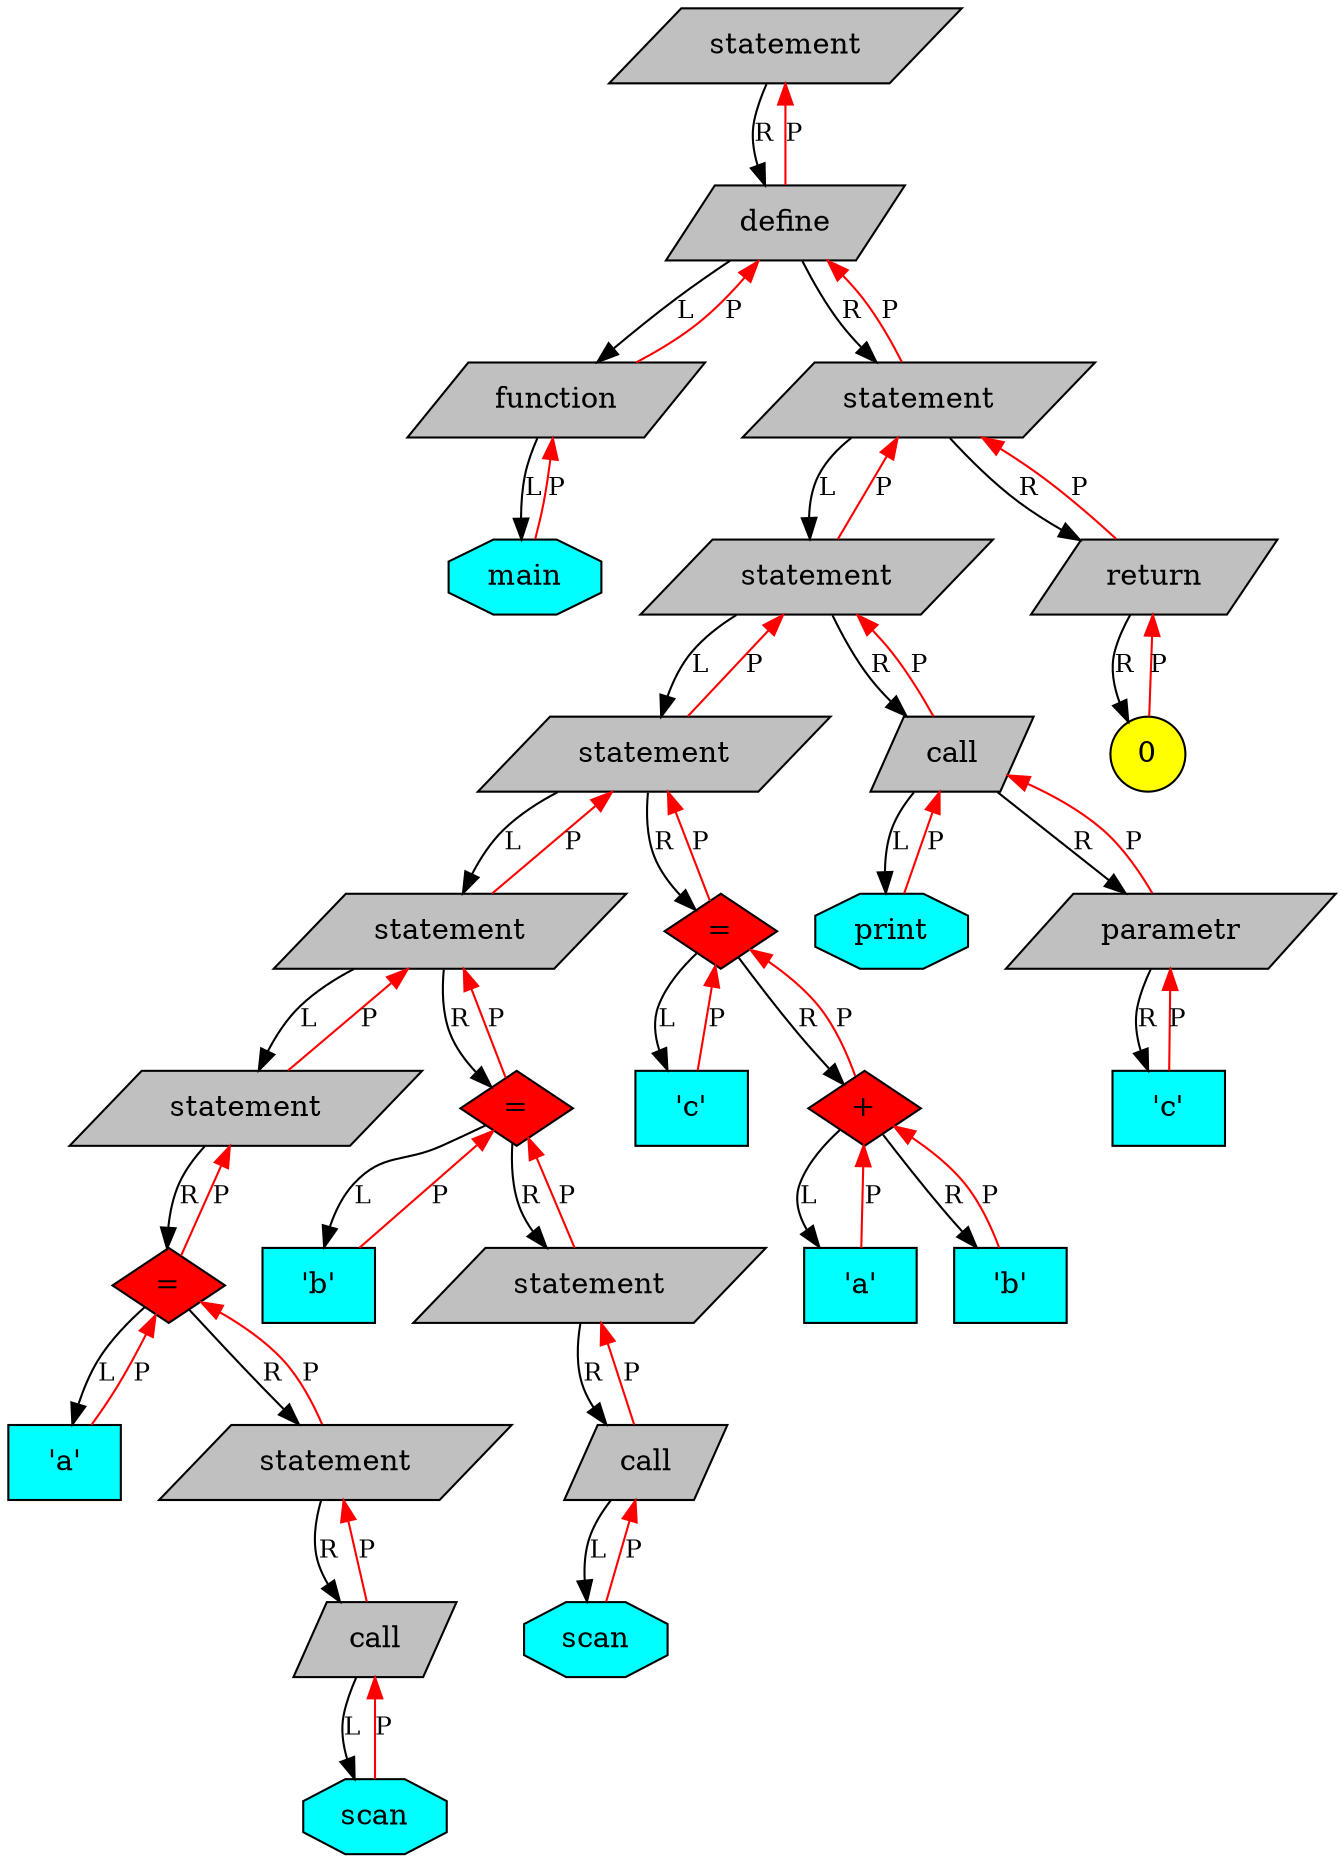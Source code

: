 digraph Tree{

	rankdir=UD;

	node[fontsize=14];

	94499027211712[shape=record, shape=parallelogram, style="filled", fillcolor=grey, label="statement"];
	94499027211776[shape=record, shape=parallelogram, style="filled", fillcolor=grey, label="define"];
	94499027211968[shape=record, shape=parallelogram, style="filled", fillcolor=grey, label="function"];
	94499027212160[shape=record, shape=octagon, style="filled", fillcolor=cyan, label="main"];
	94499027234912[shape=record, shape=parallelogram, style="filled", fillcolor=grey, label="statement"];
	94499027233664[shape=record, shape=parallelogram, style="filled", fillcolor=grey, label="statement"];
	94499027215232[shape=record, shape=parallelogram, style="filled", fillcolor=grey, label="statement"];
	94499027213792[shape=record, shape=parallelogram, style="filled", fillcolor=grey, label="statement"];
	94499027212352[shape=record, shape=parallelogram, style="filled", fillcolor=grey, label="statement"];
	94499027212416[shape=record, shape=diamond, style="filled", fillcolor=red, label="="];
	94499027212608[shape=record, shape=rectangle, style="filled", fillcolor=cyan, label="'a'"];
	94499027213088[shape=record, shape=parallelogram, style="filled", fillcolor=grey, label="statement"];
	94499027213152[shape=record, shape=parallelogram, style="filled", fillcolor=grey, label="call"];
	94499027213344[shape=record, shape=octagon, style="filled", fillcolor=cyan, label="scan"];
	94499027213856[shape=record, shape=diamond, style="filled", fillcolor=red, label="="];
	94499027214048[shape=record, shape=rectangle, style="filled", fillcolor=cyan, label="'b'"];
	94499027214528[shape=record, shape=parallelogram, style="filled", fillcolor=grey, label="statement"];
	94499027214592[shape=record, shape=parallelogram, style="filled", fillcolor=grey, label="call"];
	94499027214784[shape=record, shape=octagon, style="filled", fillcolor=cyan, label="scan"];
	94499027215296[shape=record, shape=diamond, style="filled", fillcolor=red, label="="];
	94499027231616[shape=record, shape=rectangle, style="filled", fillcolor=cyan, label="'c'"];
	94499027233056[shape=record, shape=diamond, style="filled", fillcolor=red, label="+"];
	94499027232096[shape=record, shape=rectangle, style="filled", fillcolor=cyan, label="'a'"];
	94499027232576[shape=record, shape=rectangle, style="filled", fillcolor=cyan, label="'b'"];
	94499027233728[shape=record, shape=parallelogram, style="filled", fillcolor=grey, label="call"];
	94499027233920[shape=record, shape=octagon, style="filled", fillcolor=cyan, label="print"];
	94499027234112[shape=record, shape=parallelogram, style="filled", fillcolor=grey, label="parametr"];
	94499027234176[shape=record, shape=rectangle, style="filled", fillcolor=cyan, label="'c'"];
	94499027234976[shape=record, shape=parallelogram, style="filled", fillcolor=grey, label="return"];
	94499027235168[shape=record, shape=circle, style="filled", fillcolor=yellow, label="0"];

	94499027211712 -> 94499027211776[label = "R", fontsize=12]
	94499027211776 -> 94499027211712[label = "P", color=red, fontsize=12]
	94499027211776 -> 94499027211968[label = "L", fontsize=12]
	94499027211776 -> 94499027234912[label = "R", fontsize=12]
	94499027211968 -> 94499027211776[label = "P", color=red, fontsize=12]
	94499027211968 -> 94499027212160[label = "L", fontsize=12]
	94499027212160 -> 94499027211968[label = "P", color=red, fontsize=12]
	94499027234912 -> 94499027211776[label = "P", color=red, fontsize=12]
	94499027234912 -> 94499027233664[label = "L", fontsize=12]
	94499027234912 -> 94499027234976[label = "R", fontsize=12]
	94499027233664 -> 94499027234912[label = "P", color=red, fontsize=12]
	94499027233664 -> 94499027215232[label = "L", fontsize=12]
	94499027233664 -> 94499027233728[label = "R", fontsize=12]
	94499027215232 -> 94499027233664[label = "P", color=red, fontsize=12]
	94499027215232 -> 94499027213792[label = "L", fontsize=12]
	94499027215232 -> 94499027215296[label = "R", fontsize=12]
	94499027213792 -> 94499027215232[label = "P", color=red, fontsize=12]
	94499027213792 -> 94499027212352[label = "L", fontsize=12]
	94499027213792 -> 94499027213856[label = "R", fontsize=12]
	94499027212352 -> 94499027213792[label = "P", color=red, fontsize=12]
	94499027212352 -> 94499027212416[label = "R", fontsize=12]
	94499027212416 -> 94499027212352[label = "P", color=red, fontsize=12]
	94499027212416 -> 94499027212608[label = "L", fontsize=12]
	94499027212416 -> 94499027213088[label = "R", fontsize=12]
	94499027212608 -> 94499027212416[label = "P", color=red, fontsize=12]
	94499027213088 -> 94499027212416[label = "P", color=red, fontsize=12]
	94499027213088 -> 94499027213152[label = "R", fontsize=12]
	94499027213152 -> 94499027213088[label = "P", color=red, fontsize=12]
	94499027213152 -> 94499027213344[label = "L", fontsize=12]
	94499027213344 -> 94499027213152[label = "P", color=red, fontsize=12]
	94499027213856 -> 94499027213792[label = "P", color=red, fontsize=12]
	94499027213856 -> 94499027214048[label = "L", fontsize=12]
	94499027213856 -> 94499027214528[label = "R", fontsize=12]
	94499027214048 -> 94499027213856[label = "P", color=red, fontsize=12]
	94499027214528 -> 94499027213856[label = "P", color=red, fontsize=12]
	94499027214528 -> 94499027214592[label = "R", fontsize=12]
	94499027214592 -> 94499027214528[label = "P", color=red, fontsize=12]
	94499027214592 -> 94499027214784[label = "L", fontsize=12]
	94499027214784 -> 94499027214592[label = "P", color=red, fontsize=12]
	94499027215296 -> 94499027215232[label = "P", color=red, fontsize=12]
	94499027215296 -> 94499027231616[label = "L", fontsize=12]
	94499027215296 -> 94499027233056[label = "R", fontsize=12]
	94499027231616 -> 94499027215296[label = "P", color=red, fontsize=12]
	94499027233056 -> 94499027215296[label = "P", color=red, fontsize=12]
	94499027233056 -> 94499027232096[label = "L", fontsize=12]
	94499027233056 -> 94499027232576[label = "R", fontsize=12]
	94499027232096 -> 94499027233056[label = "P", color=red, fontsize=12]
	94499027232576 -> 94499027233056[label = "P", color=red, fontsize=12]
	94499027233728 -> 94499027233664[label = "P", color=red, fontsize=12]
	94499027233728 -> 94499027233920[label = "L", fontsize=12]
	94499027233728 -> 94499027234112[label = "R", fontsize=12]
	94499027233920 -> 94499027233728[label = "P", color=red, fontsize=12]
	94499027234112 -> 94499027233728[label = "P", color=red, fontsize=12]
	94499027234112 -> 94499027234176[label = "R", fontsize=12]
	94499027234176 -> 94499027234112[label = "P", color=red, fontsize=12]
	94499027234976 -> 94499027234912[label = "P", color=red, fontsize=12]
	94499027234976 -> 94499027235168[label = "R", fontsize=12]
	94499027235168 -> 94499027234976[label = "P", color=red, fontsize=12]

}